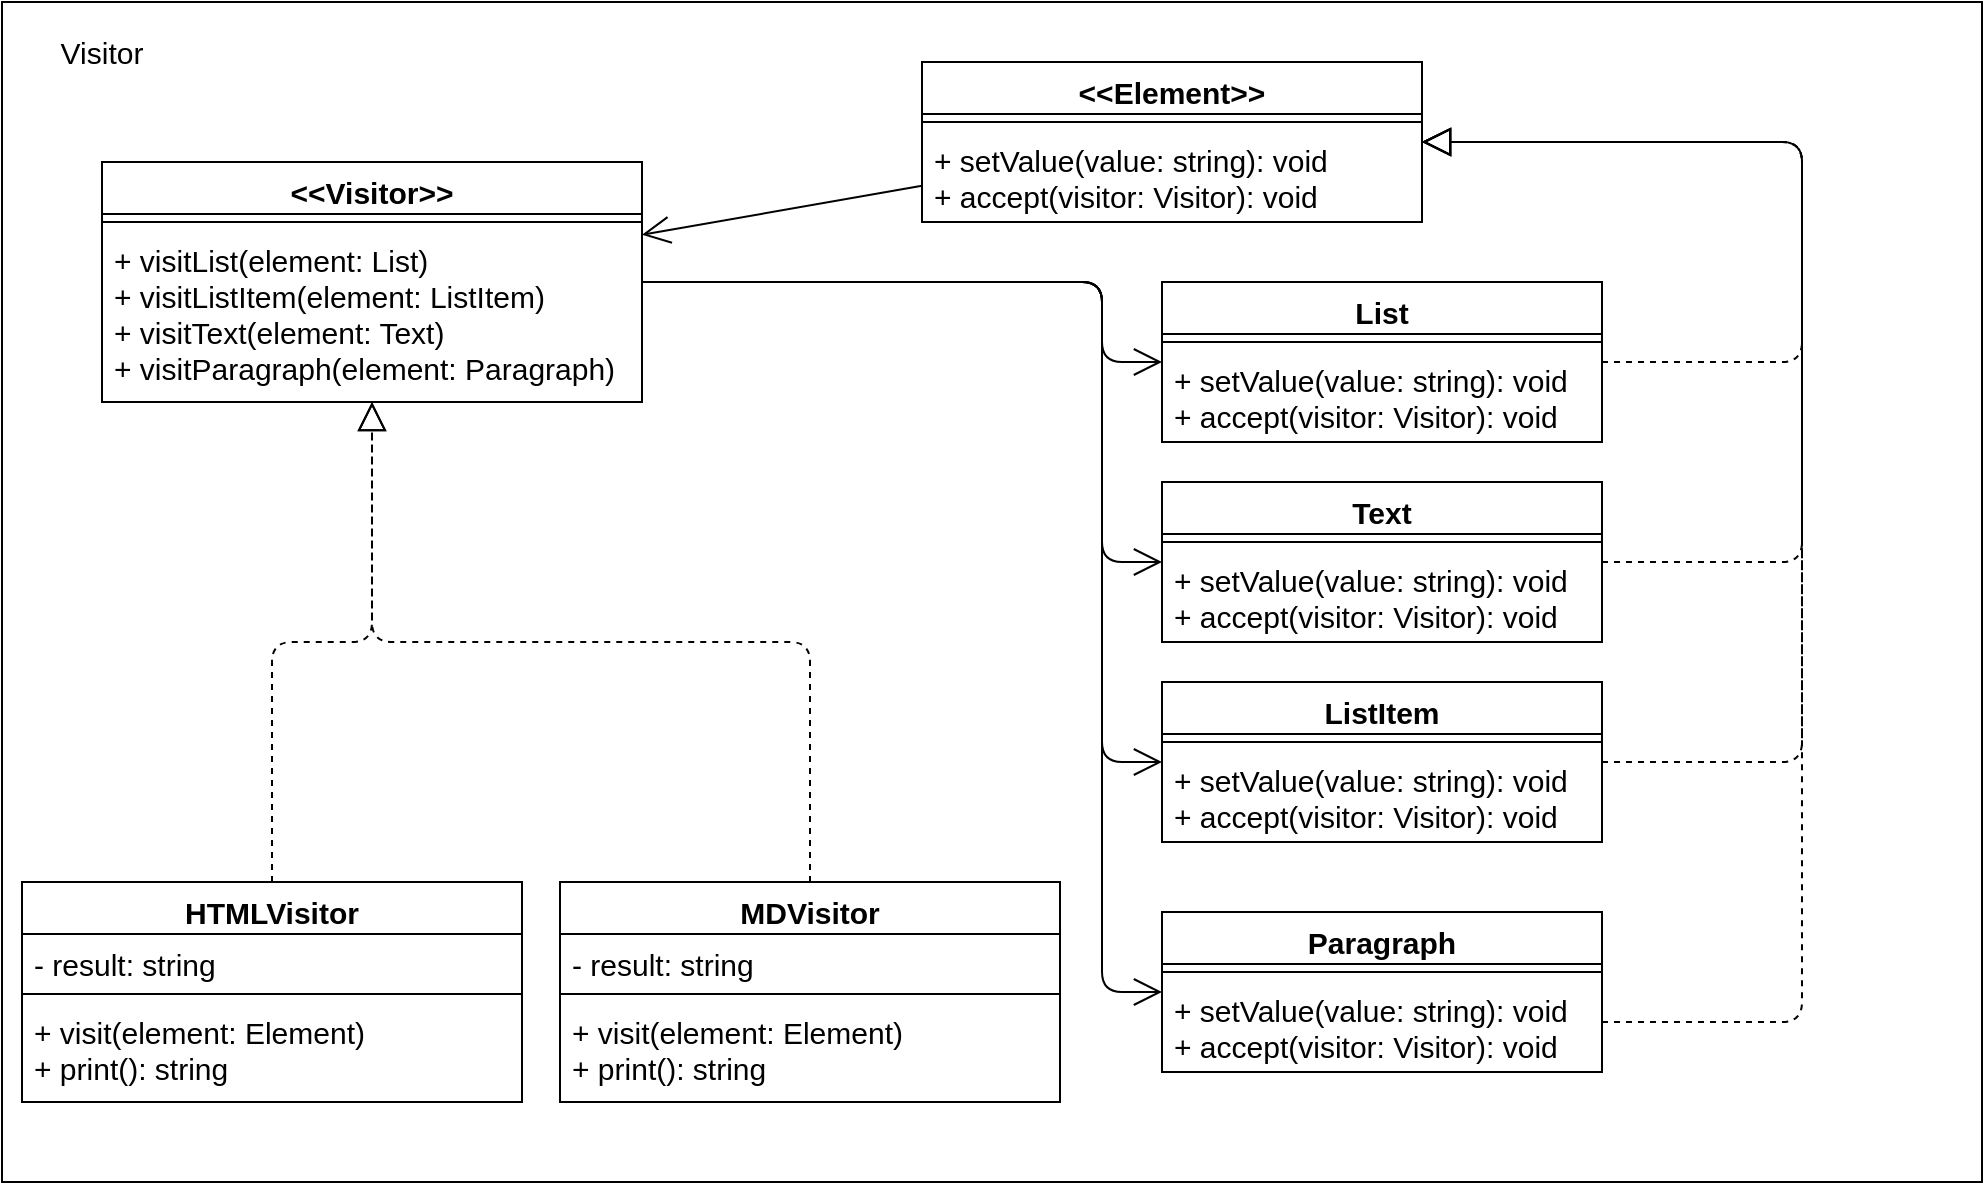 <mxfile>
    <diagram id="FWgYJdh2SKkDt4kaQKCW" name="Страница 1">
        <mxGraphModel dx="869" dy="1078" grid="1" gridSize="10" guides="1" tooltips="1" connect="1" arrows="1" fold="1" page="1" pageScale="1" pageWidth="827" pageHeight="1169" math="0" shadow="0">
            <root>
                <mxCell id="0"/>
                <mxCell id="1" parent="0"/>
                <mxCell id="2" value="" style="rounded=0;whiteSpace=wrap;html=1;" vertex="1" parent="1">
                    <mxGeometry x="10" y="10" width="990" height="590" as="geometry"/>
                </mxCell>
                <mxCell id="3" value="Visitor" style="text;html=1;strokeColor=none;fillColor=none;align=center;verticalAlign=middle;whiteSpace=wrap;rounded=0;fontSize=15;" vertex="1" parent="1">
                    <mxGeometry x="20" y="20" width="80" height="30" as="geometry"/>
                </mxCell>
                <mxCell id="4" value="&lt;&lt;Visitor&gt;&gt;" style="swimlane;fontStyle=1;align=center;verticalAlign=top;childLayout=stackLayout;horizontal=1;startSize=26;horizontalStack=0;resizeParent=1;resizeParentMax=0;resizeLast=0;collapsible=1;marginBottom=0;fontSize=15;" vertex="1" parent="1">
                    <mxGeometry x="60" y="90" width="270" height="120" as="geometry"/>
                </mxCell>
                <mxCell id="6" value="" style="line;strokeWidth=1;fillColor=none;align=left;verticalAlign=middle;spacingTop=-1;spacingLeft=3;spacingRight=3;rotatable=0;labelPosition=right;points=[];portConstraint=eastwest;strokeColor=inherit;fontSize=15;" vertex="1" parent="4">
                    <mxGeometry y="26" width="270" height="8" as="geometry"/>
                </mxCell>
                <mxCell id="7" value="+ visitList(element: List)&#10;+ visitListItem(element: ListItem)&#10;+ visitText(element: Text)&#10;+ visitParagraph(element: Paragraph)" style="text;strokeColor=none;fillColor=none;align=left;verticalAlign=top;spacingLeft=4;spacingRight=4;overflow=hidden;rotatable=0;points=[[0,0.5],[1,0.5]];portConstraint=eastwest;fontSize=15;" vertex="1" parent="4">
                    <mxGeometry y="34" width="270" height="86" as="geometry"/>
                </mxCell>
                <mxCell id="8" value="&lt;&lt;Element&gt;&gt;" style="swimlane;fontStyle=1;align=center;verticalAlign=top;childLayout=stackLayout;horizontal=1;startSize=26;horizontalStack=0;resizeParent=1;resizeParentMax=0;resizeLast=0;collapsible=1;marginBottom=0;fontSize=15;" vertex="1" parent="1">
                    <mxGeometry x="470" y="40" width="250" height="80" as="geometry"/>
                </mxCell>
                <mxCell id="10" value="" style="line;strokeWidth=1;fillColor=none;align=left;verticalAlign=middle;spacingTop=-1;spacingLeft=3;spacingRight=3;rotatable=0;labelPosition=right;points=[];portConstraint=eastwest;strokeColor=inherit;fontSize=15;" vertex="1" parent="8">
                    <mxGeometry y="26" width="250" height="8" as="geometry"/>
                </mxCell>
                <mxCell id="11" value="+ setValue(value: string): void&#10;+ accept(visitor: Visitor): void" style="text;strokeColor=none;fillColor=none;align=left;verticalAlign=top;spacingLeft=4;spacingRight=4;overflow=hidden;rotatable=0;points=[[0,0.5],[1,0.5]];portConstraint=eastwest;fontSize=15;" vertex="1" parent="8">
                    <mxGeometry y="34" width="250" height="46" as="geometry"/>
                </mxCell>
                <mxCell id="14" value="" style="endArrow=block;dashed=1;endFill=0;endSize=12;html=1;fontSize=15;edgeStyle=orthogonalEdgeStyle;" edge="1" parent="1" source="15" target="4">
                    <mxGeometry width="160" relative="1" as="geometry">
                        <mxPoint x="280" y="450" as="sourcePoint"/>
                        <mxPoint x="440" y="450" as="targetPoint"/>
                    </mxGeometry>
                </mxCell>
                <mxCell id="15" value="HTMLVisitor" style="swimlane;fontStyle=1;align=center;verticalAlign=top;childLayout=stackLayout;horizontal=1;startSize=26;horizontalStack=0;resizeParent=1;resizeParentMax=0;resizeLast=0;collapsible=1;marginBottom=0;fontSize=15;" vertex="1" parent="1">
                    <mxGeometry x="20" y="450" width="250" height="110" as="geometry"/>
                </mxCell>
                <mxCell id="16" value="- result: string" style="text;strokeColor=none;fillColor=none;align=left;verticalAlign=top;spacingLeft=4;spacingRight=4;overflow=hidden;rotatable=0;points=[[0,0.5],[1,0.5]];portConstraint=eastwest;fontSize=15;" vertex="1" parent="15">
                    <mxGeometry y="26" width="250" height="26" as="geometry"/>
                </mxCell>
                <mxCell id="17" value="" style="line;strokeWidth=1;fillColor=none;align=left;verticalAlign=middle;spacingTop=-1;spacingLeft=3;spacingRight=3;rotatable=0;labelPosition=right;points=[];portConstraint=eastwest;strokeColor=inherit;fontSize=15;" vertex="1" parent="15">
                    <mxGeometry y="52" width="250" height="8" as="geometry"/>
                </mxCell>
                <mxCell id="18" value="+ visit(element: Element)&#10;+ print(): string" style="text;strokeColor=none;fillColor=none;align=left;verticalAlign=top;spacingLeft=4;spacingRight=4;overflow=hidden;rotatable=0;points=[[0,0.5],[1,0.5]];portConstraint=eastwest;fontSize=15;" vertex="1" parent="15">
                    <mxGeometry y="60" width="250" height="50" as="geometry"/>
                </mxCell>
                <mxCell id="20" value="MDVisitor" style="swimlane;fontStyle=1;align=center;verticalAlign=top;childLayout=stackLayout;horizontal=1;startSize=26;horizontalStack=0;resizeParent=1;resizeParentMax=0;resizeLast=0;collapsible=1;marginBottom=0;fontSize=15;" vertex="1" parent="1">
                    <mxGeometry x="289" y="450" width="250" height="110" as="geometry"/>
                </mxCell>
                <mxCell id="21" value="- result: string" style="text;strokeColor=none;fillColor=none;align=left;verticalAlign=top;spacingLeft=4;spacingRight=4;overflow=hidden;rotatable=0;points=[[0,0.5],[1,0.5]];portConstraint=eastwest;fontSize=15;" vertex="1" parent="20">
                    <mxGeometry y="26" width="250" height="26" as="geometry"/>
                </mxCell>
                <mxCell id="22" value="" style="line;strokeWidth=1;fillColor=none;align=left;verticalAlign=middle;spacingTop=-1;spacingLeft=3;spacingRight=3;rotatable=0;labelPosition=right;points=[];portConstraint=eastwest;strokeColor=inherit;fontSize=15;" vertex="1" parent="20">
                    <mxGeometry y="52" width="250" height="8" as="geometry"/>
                </mxCell>
                <mxCell id="23" value="+ visit(element: Element)&#10;+ print(): string" style="text;strokeColor=none;fillColor=none;align=left;verticalAlign=top;spacingLeft=4;spacingRight=4;overflow=hidden;rotatable=0;points=[[0,0.5],[1,0.5]];portConstraint=eastwest;fontSize=15;" vertex="1" parent="20">
                    <mxGeometry y="60" width="250" height="50" as="geometry"/>
                </mxCell>
                <mxCell id="24" value="" style="endArrow=block;dashed=1;endFill=0;endSize=12;html=1;fontSize=15;edgeStyle=orthogonalEdgeStyle;" edge="1" parent="1" source="20" target="4">
                    <mxGeometry width="160" relative="1" as="geometry">
                        <mxPoint x="280" y="450" as="sourcePoint"/>
                        <mxPoint x="440" y="450" as="targetPoint"/>
                    </mxGeometry>
                </mxCell>
                <mxCell id="25" value="" style="endArrow=open;endFill=1;endSize=12;html=1;fontSize=15;" edge="1" parent="1" source="8" target="4">
                    <mxGeometry width="160" relative="1" as="geometry">
                        <mxPoint x="310" y="430" as="sourcePoint"/>
                        <mxPoint x="470" y="430" as="targetPoint"/>
                    </mxGeometry>
                </mxCell>
                <mxCell id="26" value="List" style="swimlane;fontStyle=1;align=center;verticalAlign=top;childLayout=stackLayout;horizontal=1;startSize=26;horizontalStack=0;resizeParent=1;resizeParentMax=0;resizeLast=0;collapsible=1;marginBottom=0;fontSize=15;" vertex="1" parent="1">
                    <mxGeometry x="590" y="150" width="220" height="80" as="geometry"/>
                </mxCell>
                <mxCell id="28" value="" style="line;strokeWidth=1;fillColor=none;align=left;verticalAlign=middle;spacingTop=-1;spacingLeft=3;spacingRight=3;rotatable=0;labelPosition=right;points=[];portConstraint=eastwest;strokeColor=inherit;fontSize=15;" vertex="1" parent="26">
                    <mxGeometry y="26" width="220" height="8" as="geometry"/>
                </mxCell>
                <mxCell id="29" value="+ setValue(value: string): void&#10;+ accept(visitor: Visitor): void" style="text;strokeColor=none;fillColor=none;align=left;verticalAlign=top;spacingLeft=4;spacingRight=4;overflow=hidden;rotatable=0;points=[[0,0.5],[1,0.5]];portConstraint=eastwest;fontSize=15;" vertex="1" parent="26">
                    <mxGeometry y="34" width="220" height="46" as="geometry"/>
                </mxCell>
                <mxCell id="30" value="Text" style="swimlane;fontStyle=1;align=center;verticalAlign=top;childLayout=stackLayout;horizontal=1;startSize=26;horizontalStack=0;resizeParent=1;resizeParentMax=0;resizeLast=0;collapsible=1;marginBottom=0;fontSize=15;" vertex="1" parent="1">
                    <mxGeometry x="590" y="250" width="220" height="80" as="geometry"/>
                </mxCell>
                <mxCell id="31" value="" style="line;strokeWidth=1;fillColor=none;align=left;verticalAlign=middle;spacingTop=-1;spacingLeft=3;spacingRight=3;rotatable=0;labelPosition=right;points=[];portConstraint=eastwest;strokeColor=inherit;fontSize=15;" vertex="1" parent="30">
                    <mxGeometry y="26" width="220" height="8" as="geometry"/>
                </mxCell>
                <mxCell id="32" value="+ setValue(value: string): void&#10;+ accept(visitor: Visitor): void" style="text;strokeColor=none;fillColor=none;align=left;verticalAlign=top;spacingLeft=4;spacingRight=4;overflow=hidden;rotatable=0;points=[[0,0.5],[1,0.5]];portConstraint=eastwest;fontSize=15;" vertex="1" parent="30">
                    <mxGeometry y="34" width="220" height="46" as="geometry"/>
                </mxCell>
                <mxCell id="33" value="ListItem" style="swimlane;fontStyle=1;align=center;verticalAlign=top;childLayout=stackLayout;horizontal=1;startSize=26;horizontalStack=0;resizeParent=1;resizeParentMax=0;resizeLast=0;collapsible=1;marginBottom=0;fontSize=15;" vertex="1" parent="1">
                    <mxGeometry x="590" y="350" width="220" height="80" as="geometry"/>
                </mxCell>
                <mxCell id="34" value="" style="line;strokeWidth=1;fillColor=none;align=left;verticalAlign=middle;spacingTop=-1;spacingLeft=3;spacingRight=3;rotatable=0;labelPosition=right;points=[];portConstraint=eastwest;strokeColor=inherit;fontSize=15;" vertex="1" parent="33">
                    <mxGeometry y="26" width="220" height="8" as="geometry"/>
                </mxCell>
                <mxCell id="35" value="+ setValue(value: string): void&#10;+ accept(visitor: Visitor): void" style="text;strokeColor=none;fillColor=none;align=left;verticalAlign=top;spacingLeft=4;spacingRight=4;overflow=hidden;rotatable=0;points=[[0,0.5],[1,0.5]];portConstraint=eastwest;fontSize=15;" vertex="1" parent="33">
                    <mxGeometry y="34" width="220" height="46" as="geometry"/>
                </mxCell>
                <mxCell id="36" value="Paragraph" style="swimlane;fontStyle=1;align=center;verticalAlign=top;childLayout=stackLayout;horizontal=1;startSize=26;horizontalStack=0;resizeParent=1;resizeParentMax=0;resizeLast=0;collapsible=1;marginBottom=0;fontSize=15;" vertex="1" parent="1">
                    <mxGeometry x="590" y="465" width="220" height="80" as="geometry"/>
                </mxCell>
                <mxCell id="37" value="" style="line;strokeWidth=1;fillColor=none;align=left;verticalAlign=middle;spacingTop=-1;spacingLeft=3;spacingRight=3;rotatable=0;labelPosition=right;points=[];portConstraint=eastwest;strokeColor=inherit;fontSize=15;" vertex="1" parent="36">
                    <mxGeometry y="26" width="220" height="8" as="geometry"/>
                </mxCell>
                <mxCell id="38" value="+ setValue(value: string): void&#10;+ accept(visitor: Visitor): void" style="text;strokeColor=none;fillColor=none;align=left;verticalAlign=top;spacingLeft=4;spacingRight=4;overflow=hidden;rotatable=0;points=[[0,0.5],[1,0.5]];portConstraint=eastwest;fontSize=15;" vertex="1" parent="36">
                    <mxGeometry y="34" width="220" height="46" as="geometry"/>
                </mxCell>
                <mxCell id="41" value="" style="endArrow=block;dashed=1;endFill=0;endSize=12;html=1;fontSize=15;edgeStyle=orthogonalEdgeStyle;" edge="1" parent="1" source="30" target="8">
                    <mxGeometry width="160" relative="1" as="geometry">
                        <mxPoint x="671.818" y="160" as="sourcePoint"/>
                        <mxPoint x="643.182" y="130" as="targetPoint"/>
                        <Array as="points">
                            <mxPoint x="910" y="290"/>
                            <mxPoint x="910" y="80"/>
                        </Array>
                    </mxGeometry>
                </mxCell>
                <mxCell id="42" value="" style="endArrow=block;dashed=1;endFill=0;endSize=12;html=1;fontSize=15;edgeStyle=orthogonalEdgeStyle;" edge="1" parent="1" source="26" target="8">
                    <mxGeometry width="160" relative="1" as="geometry">
                        <mxPoint x="480" y="410" as="sourcePoint"/>
                        <mxPoint x="640" y="410" as="targetPoint"/>
                        <Array as="points">
                            <mxPoint x="910" y="190"/>
                            <mxPoint x="910" y="80"/>
                        </Array>
                    </mxGeometry>
                </mxCell>
                <mxCell id="43" value="" style="endArrow=block;dashed=1;endFill=0;endSize=12;html=1;fontSize=15;edgeStyle=orthogonalEdgeStyle;" edge="1" parent="1" source="35" target="8">
                    <mxGeometry width="160" relative="1" as="geometry">
                        <mxPoint x="820" y="300" as="sourcePoint"/>
                        <mxPoint x="730" y="90" as="targetPoint"/>
                        <Array as="points">
                            <mxPoint x="910" y="390"/>
                            <mxPoint x="910" y="80"/>
                        </Array>
                    </mxGeometry>
                </mxCell>
                <mxCell id="44" value="" style="endArrow=block;dashed=1;endFill=0;endSize=12;html=1;fontSize=15;edgeStyle=orthogonalEdgeStyle;" edge="1" parent="1" source="36" target="8">
                    <mxGeometry width="160" relative="1" as="geometry">
                        <mxPoint x="820" y="400" as="sourcePoint"/>
                        <mxPoint x="730" y="90" as="targetPoint"/>
                        <Array as="points">
                            <mxPoint x="910" y="520"/>
                            <mxPoint x="910" y="80"/>
                        </Array>
                    </mxGeometry>
                </mxCell>
                <mxCell id="45" value="" style="endArrow=open;endFill=1;endSize=12;html=1;fontSize=15;edgeStyle=orthogonalEdgeStyle;" edge="1" parent="1" source="4" target="26">
                    <mxGeometry width="160" relative="1" as="geometry">
                        <mxPoint x="370" y="330" as="sourcePoint"/>
                        <mxPoint x="530" y="330" as="targetPoint"/>
                        <Array as="points">
                            <mxPoint x="560" y="150"/>
                            <mxPoint x="560" y="190"/>
                        </Array>
                    </mxGeometry>
                </mxCell>
                <mxCell id="46" value="" style="endArrow=open;endFill=1;endSize=12;html=1;fontSize=15;edgeStyle=orthogonalEdgeStyle;" edge="1" parent="1" source="4" target="30">
                    <mxGeometry width="160" relative="1" as="geometry">
                        <mxPoint x="340" y="170.693" as="sourcePoint"/>
                        <mxPoint x="600" y="191.287" as="targetPoint"/>
                        <Array as="points">
                            <mxPoint x="560" y="150"/>
                            <mxPoint x="560" y="290"/>
                        </Array>
                    </mxGeometry>
                </mxCell>
                <mxCell id="47" value="" style="endArrow=open;endFill=1;endSize=12;html=1;fontSize=15;edgeStyle=orthogonalEdgeStyle;" edge="1" parent="1" source="4" target="33">
                    <mxGeometry width="160" relative="1" as="geometry">
                        <mxPoint x="340" y="197.426" as="sourcePoint"/>
                        <mxPoint x="600" y="269.505" as="targetPoint"/>
                        <Array as="points">
                            <mxPoint x="560" y="150"/>
                            <mxPoint x="560" y="390"/>
                        </Array>
                    </mxGeometry>
                </mxCell>
                <mxCell id="48" value="" style="endArrow=open;endFill=1;endSize=12;html=1;fontSize=15;edgeStyle=orthogonalEdgeStyle;" edge="1" parent="1" source="4" target="36">
                    <mxGeometry width="160" relative="1" as="geometry">
                        <mxPoint x="331.25" y="220" as="sourcePoint"/>
                        <mxPoint x="625.833" y="360" as="targetPoint"/>
                        <Array as="points">
                            <mxPoint x="560" y="150"/>
                            <mxPoint x="560" y="505"/>
                        </Array>
                    </mxGeometry>
                </mxCell>
            </root>
        </mxGraphModel>
    </diagram>
</mxfile>
